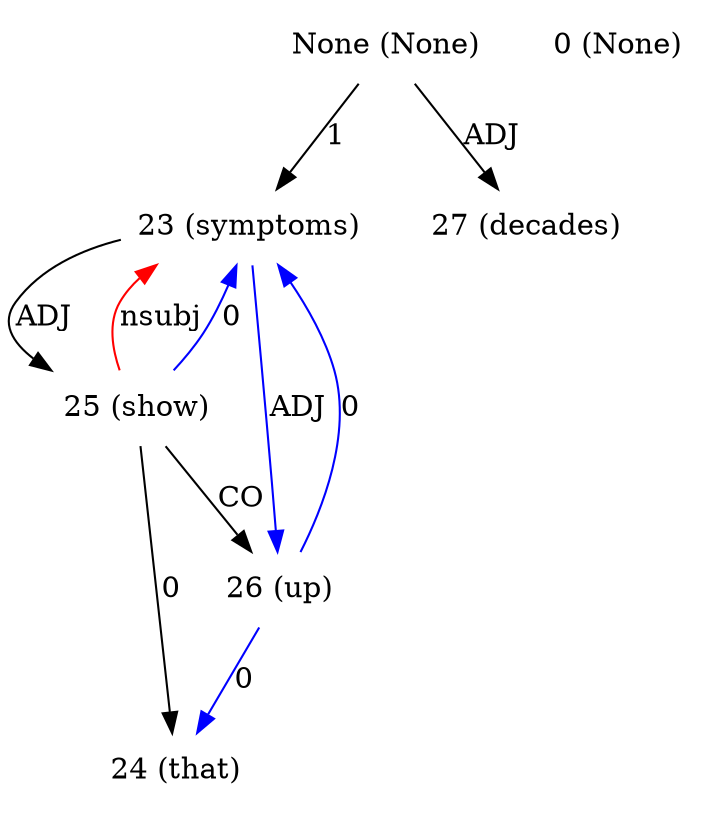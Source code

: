 digraph G{
edge [dir=forward]
node [shape=plaintext]

None [label="None (None)"]
None -> 23 [label="1"]
None [label="None (None)"]
None -> 27 [label="ADJ"]
0 [label="0 (None)"]
23 [label="23 (symptoms)"]
23 -> 25 [label="ADJ"]
23 -> 26 [label="ADJ", color="blue"]
25 -> 23 [label="nsubj", color="red"]
24 [label="24 (that)"]
25 [label="25 (show)"]
25 -> 24 [label="0"]
25 -> 23 [label="0", color="blue"]
25 -> 26 [label="CO"]
26 [label="26 (up)"]
26 -> 23 [label="0", color="blue"]
26 -> 24 [label="0", color="blue"]
27 [label="27 (decades)"]
}
